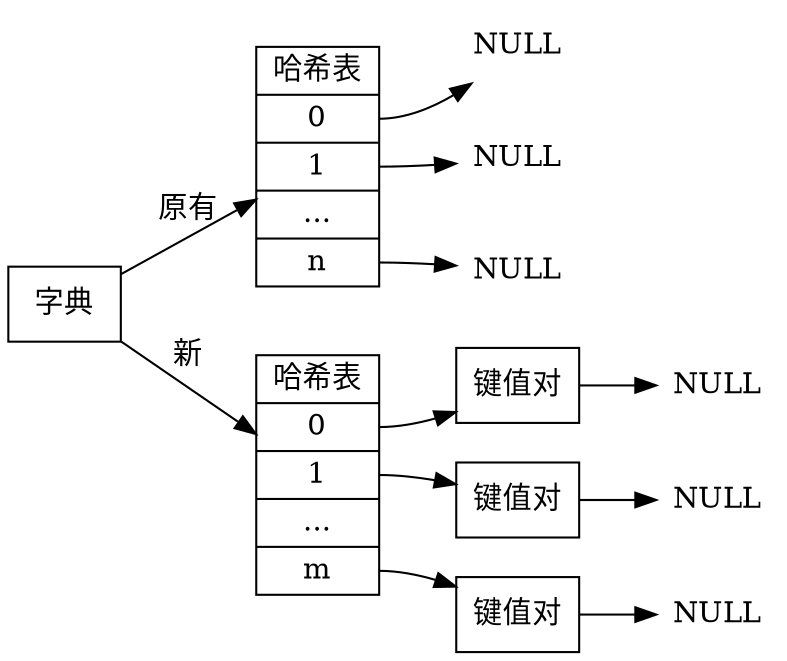 digraph {

    rankdir = LR;

    //

    node [shape = record];

    dict [label = "字典"];

    hash [label = "哈希表 | <0> 0 | <1> 1 | ... | <n> n "];
    hash2 [label = "哈希表 | <0> 0 | <1> 1 | ... | <m> m "];

    kv0 [label = "键值对"];
    kv1 [label = "键值对"];
    kvn [label = "键值对"];

    //

    node [shape = plaintext];

    null0 [label = "NULL"];
    null1 [label = "NULL"];
    nulln [label = "NULL"];

    null20 [label = "NULL"];
    null21 [label = "NULL"];
    null2m [label = "NULL"];

    //

    dict -> hash [label = "原有"];
    dict -> hash2 [label = "新"];

    hash:0 -> null0;
    hash:1 -> null1;
    hash:n -> nulln;

    hash2:0 -> kv0 -> null20;
    hash2:1 -> kv1 -> null21;
    hash2:m -> kvn -> null2m;
}

